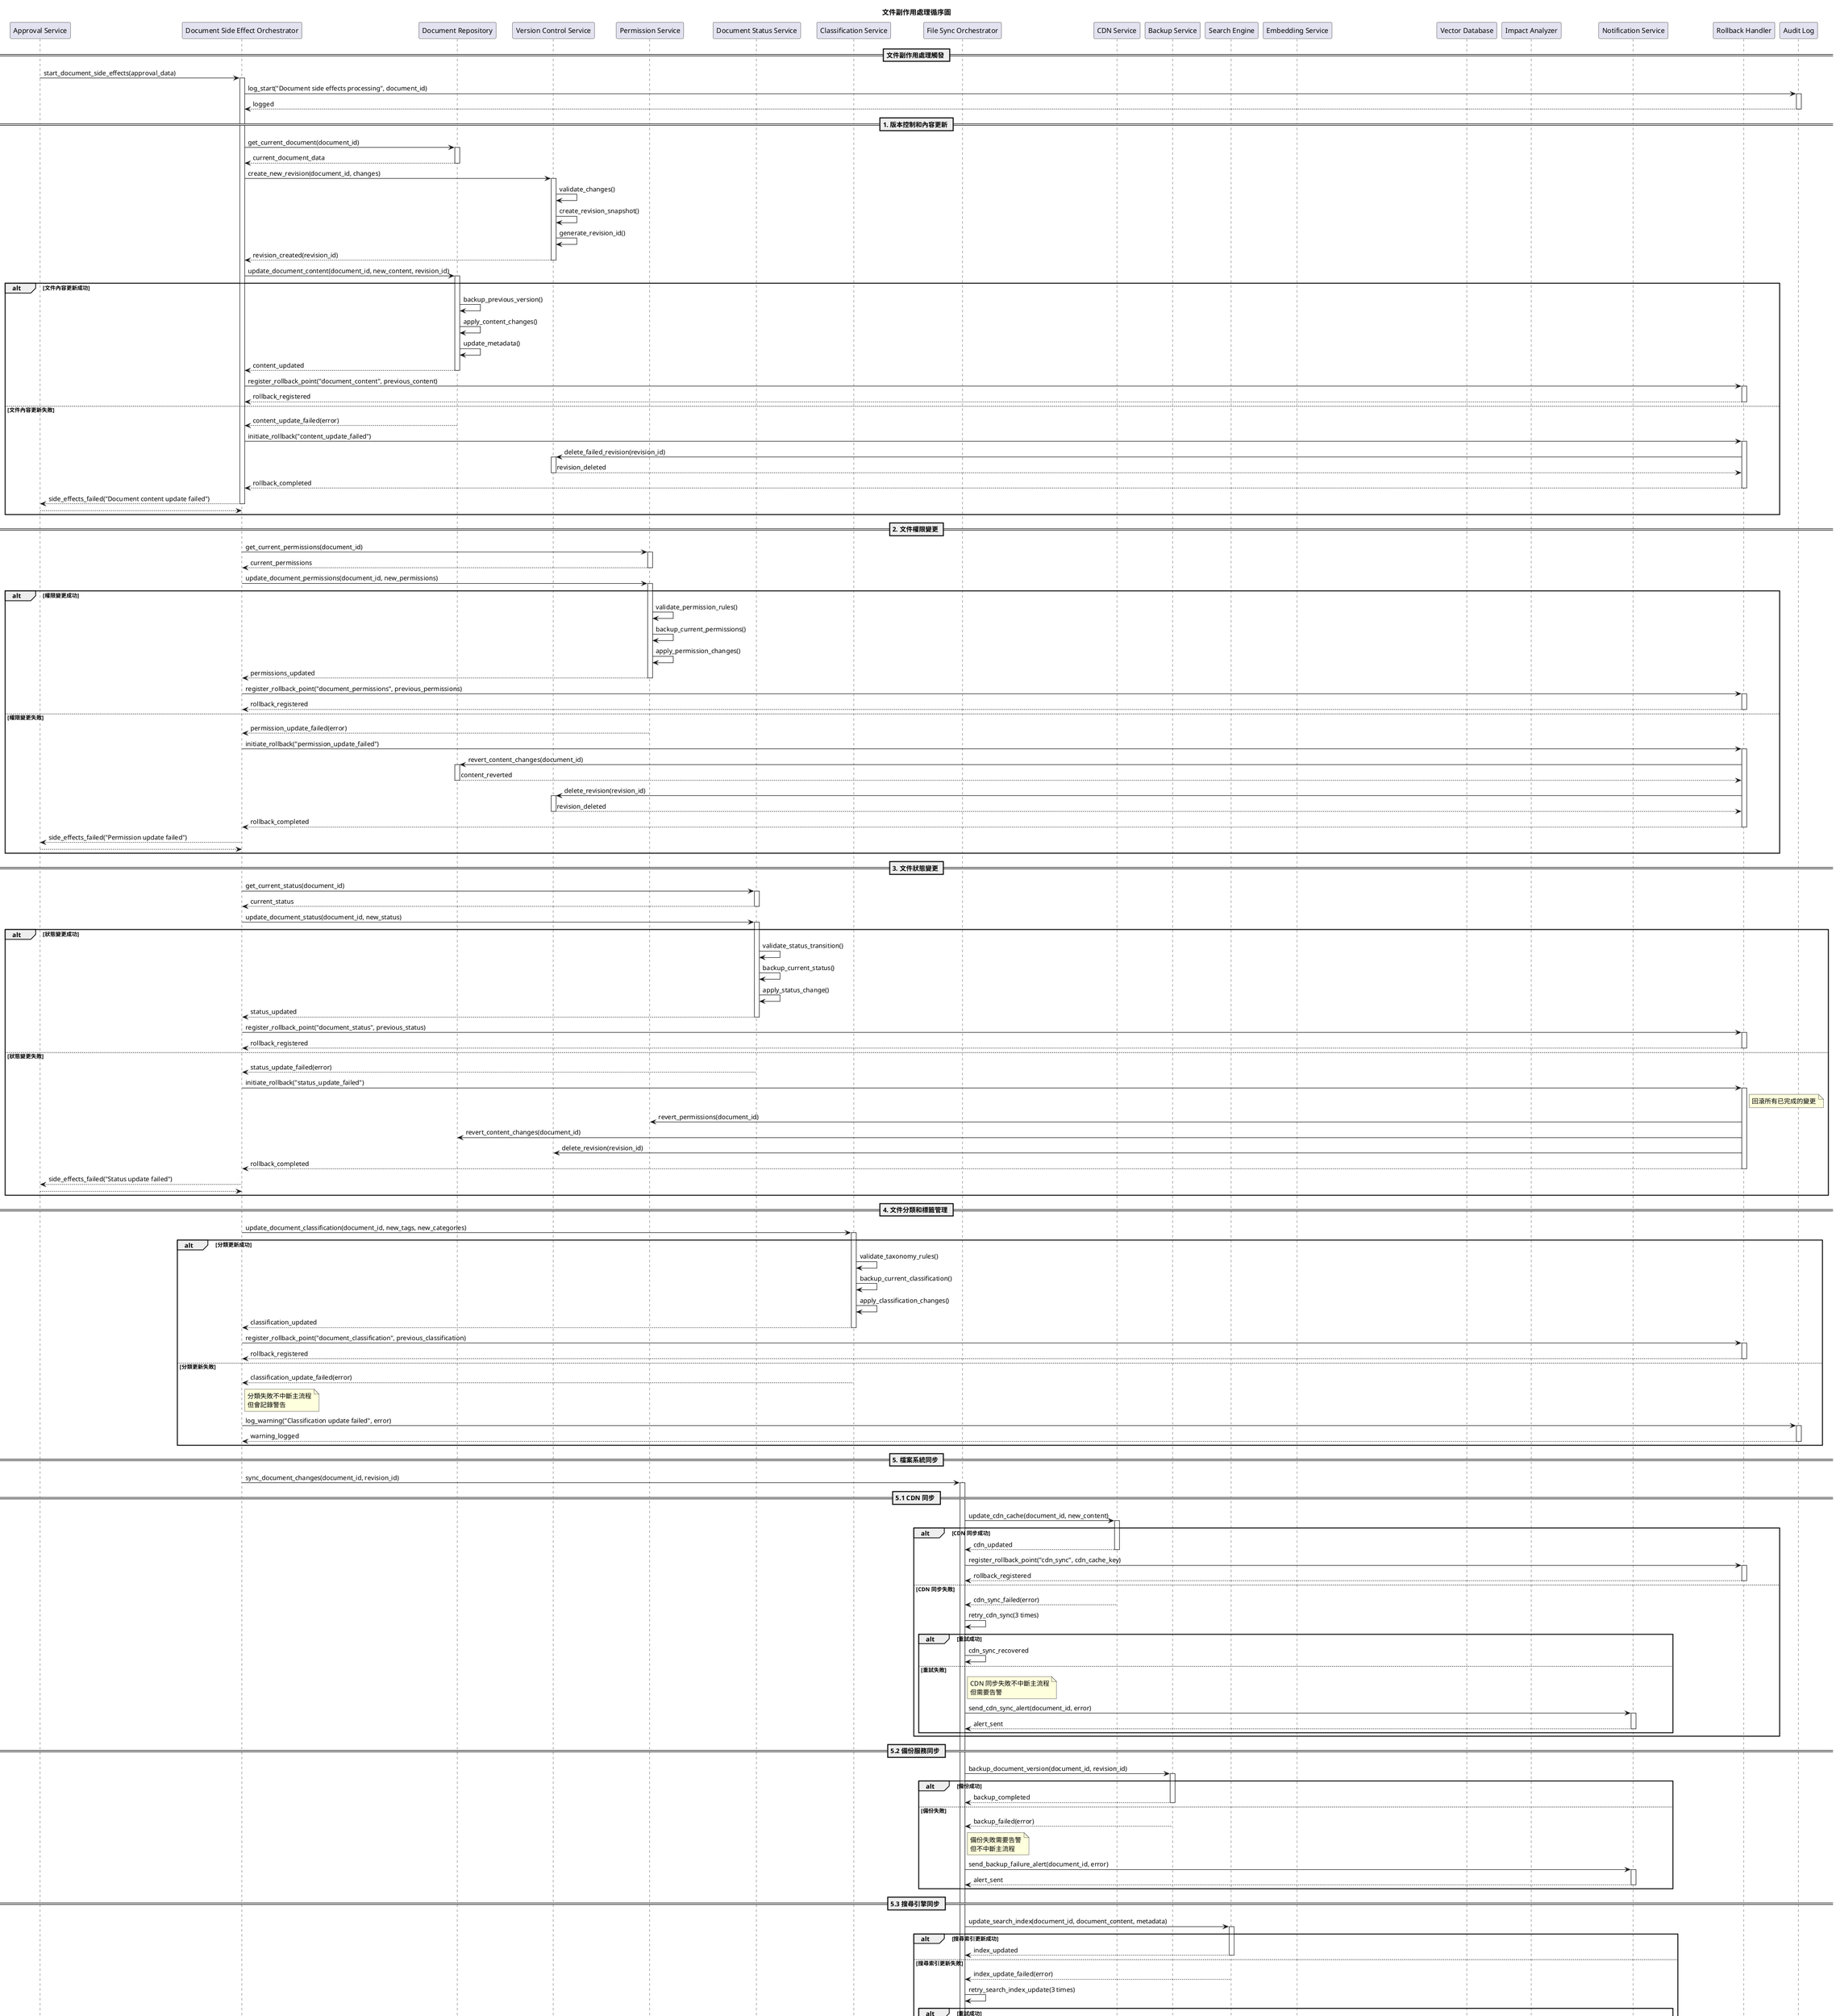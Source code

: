 @startuml 文件副作用處理
title 文件副作用處理循序圖

participant "Approval Service" as ApprovalSvc
participant "Document Side Effect Orchestrator" as Orchestrator
participant "Document Repository" as DocRepo
participant "Version Control Service" as VCS
participant "Permission Service" as PermSvc
participant "Document Status Service" as StatusSvc
participant "Classification Service" as ClassSvc
participant "File Sync Orchestrator" as SyncOrchestrator
participant "CDN Service" as CDN
participant "Backup Service" as BackupSvc
participant "Search Engine" as SearchEngine
participant "Embedding Service" as EmbeddingService
participant "Vector Database" as VectorDB
participant "Impact Analyzer" as ImpactAnalyzer
participant "Notification Service" as NotifySvc
participant "Rollback Handler" as RollbackHandler
participant "Audit Log" as AuditLog

== 文件副作用處理觸發 ==

ApprovalSvc -> Orchestrator : start_document_side_effects(approval_data)
activate Orchestrator

Orchestrator -> AuditLog : log_start("Document side effects processing", document_id)
activate AuditLog
AuditLog --> Orchestrator : logged
deactivate AuditLog

== 1. 版本控制和內容更新 ==

Orchestrator -> DocRepo : get_current_document(document_id)
activate DocRepo
DocRepo --> Orchestrator : current_document_data
deactivate DocRepo

Orchestrator -> VCS : create_new_revision(document_id, changes)
activate VCS
VCS -> VCS : validate_changes()
VCS -> VCS : create_revision_snapshot()
VCS -> VCS : generate_revision_id()
VCS --> Orchestrator : revision_created(revision_id)
deactivate VCS

Orchestrator -> DocRepo : update_document_content(document_id, new_content, revision_id)
activate DocRepo

alt 文件內容更新成功
    DocRepo -> DocRepo : backup_previous_version()
    DocRepo -> DocRepo : apply_content_changes()
    DocRepo -> DocRepo : update_metadata()
    DocRepo --> Orchestrator : content_updated
    deactivate DocRepo
    
    Orchestrator -> RollbackHandler : register_rollback_point("document_content", previous_content)
    activate RollbackHandler
    RollbackHandler --> Orchestrator : rollback_registered
    deactivate RollbackHandler
    
else 文件內容更新失敗
    DocRepo --> Orchestrator : content_update_failed(error)
    deactivate DocRepo
    
    Orchestrator -> RollbackHandler : initiate_rollback("content_update_failed")
    activate RollbackHandler
    RollbackHandler -> VCS : delete_failed_revision(revision_id)
    activate VCS
    VCS --> RollbackHandler : revision_deleted
    deactivate VCS
    RollbackHandler --> Orchestrator : rollback_completed
    deactivate RollbackHandler
    
    Orchestrator --> ApprovalSvc : side_effects_failed("Document content update failed")
    deactivate Orchestrator
    return
end

== 2. 文件權限變更 ==

Orchestrator -> PermSvc : get_current_permissions(document_id)
activate PermSvc
PermSvc --> Orchestrator : current_permissions
deactivate PermSvc

Orchestrator -> PermSvc : update_document_permissions(document_id, new_permissions)
activate PermSvc

alt 權限變更成功
    PermSvc -> PermSvc : validate_permission_rules()
    PermSvc -> PermSvc : backup_current_permissions()
    PermSvc -> PermSvc : apply_permission_changes()
    PermSvc --> Orchestrator : permissions_updated
    deactivate PermSvc
    
    Orchestrator -> RollbackHandler : register_rollback_point("document_permissions", previous_permissions)
    activate RollbackHandler
    RollbackHandler --> Orchestrator : rollback_registered
    deactivate RollbackHandler
    
else 權限變更失敗
    PermSvc --> Orchestrator : permission_update_failed(error)
    deactivate PermSvc
    
    Orchestrator -> RollbackHandler : initiate_rollback("permission_update_failed")
    activate RollbackHandler
    RollbackHandler -> DocRepo : revert_content_changes(document_id)
    activate DocRepo
    DocRepo --> RollbackHandler : content_reverted
    deactivate DocRepo
    RollbackHandler -> VCS : delete_revision(revision_id)
    activate VCS
    VCS --> RollbackHandler : revision_deleted
    deactivate VCS
    RollbackHandler --> Orchestrator : rollback_completed
    deactivate RollbackHandler
    
    Orchestrator --> ApprovalSvc : side_effects_failed("Permission update failed")
    deactivate Orchestrator
    return
end

== 3. 文件狀態變更 ==

Orchestrator -> StatusSvc : get_current_status(document_id)
activate StatusSvc
StatusSvc --> Orchestrator : current_status
deactivate StatusSvc

Orchestrator -> StatusSvc : update_document_status(document_id, new_status)
activate StatusSvc

alt 狀態變更成功
    StatusSvc -> StatusSvc : validate_status_transition()
    StatusSvc -> StatusSvc : backup_current_status()
    StatusSvc -> StatusSvc : apply_status_change()
    StatusSvc --> Orchestrator : status_updated
    deactivate StatusSvc
    
    Orchestrator -> RollbackHandler : register_rollback_point("document_status", previous_status)
    activate RollbackHandler
    RollbackHandler --> Orchestrator : rollback_registered
    deactivate RollbackHandler
    
else 狀態變更失敗
    StatusSvc --> Orchestrator : status_update_failed(error)
    deactivate StatusSvc
    
    Orchestrator -> RollbackHandler : initiate_rollback("status_update_failed")
    activate RollbackHandler
    note right of RollbackHandler : 回滾所有已完成的變更
    RollbackHandler -> PermSvc : revert_permissions(document_id)
    RollbackHandler -> DocRepo : revert_content_changes(document_id)
    RollbackHandler -> VCS : delete_revision(revision_id)
    RollbackHandler --> Orchestrator : rollback_completed
    deactivate RollbackHandler
    
    Orchestrator --> ApprovalSvc : side_effects_failed("Status update failed")
    deactivate Orchestrator
    return
end

== 4. 文件分類和標籤管理 ==

Orchestrator -> ClassSvc : update_document_classification(document_id, new_tags, new_categories)
activate ClassSvc

alt 分類更新成功
    ClassSvc -> ClassSvc : validate_taxonomy_rules()
    ClassSvc -> ClassSvc : backup_current_classification()
    ClassSvc -> ClassSvc : apply_classification_changes()
    ClassSvc --> Orchestrator : classification_updated
    deactivate ClassSvc
    
    Orchestrator -> RollbackHandler : register_rollback_point("document_classification", previous_classification)
    activate RollbackHandler
    RollbackHandler --> Orchestrator : rollback_registered
    deactivate RollbackHandler
    
else 分類更新失敗
    ClassSvc --> Orchestrator : classification_update_failed(error)
    deactivate ClassSvc
    
    note right of Orchestrator : 分類失敗不中斷主流程\n但會記錄警告
    
    Orchestrator -> AuditLog : log_warning("Classification update failed", error)
    activate AuditLog
    AuditLog --> Orchestrator : warning_logged
    deactivate AuditLog
end

== 5. 檔案系統同步 ==

Orchestrator -> SyncOrchestrator : sync_document_changes(document_id, revision_id)
activate SyncOrchestrator

== 5.1 CDN 同步 ==
SyncOrchestrator -> CDN : update_cdn_cache(document_id, new_content)
activate CDN

alt CDN 同步成功
    CDN --> SyncOrchestrator : cdn_updated
    deactivate CDN
    
    SyncOrchestrator -> RollbackHandler : register_rollback_point("cdn_sync", cdn_cache_key)
    activate RollbackHandler
    RollbackHandler --> SyncOrchestrator : rollback_registered
    deactivate RollbackHandler
    
else CDN 同步失敗
    CDN --> SyncOrchestrator : cdn_sync_failed(error)
    deactivate CDN
    
    SyncOrchestrator -> SyncOrchestrator : retry_cdn_sync(3 times)
    
    alt 重試成功
        SyncOrchestrator -> SyncOrchestrator : cdn_sync_recovered
    else 重試失敗
        note right of SyncOrchestrator : CDN 同步失敗不中斷主流程\n但需要告警
        SyncOrchestrator -> NotifySvc : send_cdn_sync_alert(document_id, error)
        activate NotifySvc
        NotifySvc --> SyncOrchestrator : alert_sent
        deactivate NotifySvc
    end
end

== 5.2 備份服務同步 ==
SyncOrchestrator -> BackupSvc : backup_document_version(document_id, revision_id)
activate BackupSvc

alt 備份成功
    BackupSvc --> SyncOrchestrator : backup_completed
    deactivate BackupSvc
else 備份失敗
    BackupSvc --> SyncOrchestrator : backup_failed(error)
    deactivate BackupSvc
    
    note right of SyncOrchestrator : 備份失敗需要告警\n但不中斷主流程
    SyncOrchestrator -> NotifySvc : send_backup_failure_alert(document_id, error)
    activate NotifySvc
    NotifySvc --> SyncOrchestrator : alert_sent
    deactivate NotifySvc
end

== 5.3 搜尋引擎同步 ==
SyncOrchestrator -> SearchEngine : update_search_index(document_id, document_content, metadata)
activate SearchEngine

alt 搜尋索引更新成功
    SearchEngine --> SyncOrchestrator : index_updated
    deactivate SearchEngine
else 搜尋索引更新失敗
    SearchEngine --> SyncOrchestrator : index_update_failed(error)
    deactivate SearchEngine
    
    SyncOrchestrator -> SyncOrchestrator : retry_search_index_update(3 times)
    
    alt 重試成功
        SyncOrchestrator -> SyncOrchestrator : search_index_recovered
    else 重試失敗
        SyncOrchestrator -> NotifySvc : send_search_index_alert(document_id, error)
        activate NotifySvc
        NotifySvc --> SyncOrchestrator : alert_sent
        deactivate NotifySvc
    end
end

SyncOrchestrator --> Orchestrator : sync_completed_with_warnings
deactivate SyncOrchestrator

== 6. Embedding 生成和向量化 ==

Orchestrator -> EmbeddingService : generate_document_embedding(document_id, document_content)
activate EmbeddingService

EmbeddingService -> EmbeddingService : extract_text_content()
EmbeddingService -> EmbeddingService : generate_vector_embedding()

alt Embedding 生成成功
    EmbeddingService -> VectorDB : store_embedding(document_id, embedding_vector)
    activate VectorDB
    VectorDB --> EmbeddingService : embedding_stored(vector_id)
    deactivate VectorDB
    
    EmbeddingService --> Orchestrator : embedding_generated(vector_id)
    deactivate EmbeddingService
    
    Orchestrator -> RollbackHandler : register_rollback_point("document_embedding", vector_id)
    activate RollbackHandler
    RollbackHandler --> Orchestrator : rollback_registered
    deactivate RollbackHandler
    
else Embedding 生成失敗
    EmbeddingService --> Orchestrator : embedding_generation_failed(error)
    deactivate EmbeddingService
    
    note right of Orchestrator : Embedding 失敗不中斷主流程\n但會影響搜尋品質
    
    Orchestrator -> NotifySvc : send_embedding_failure_alert(document_id, error)
    activate NotifySvc
    NotifySvc --> Orchestrator : alert_sent
    deactivate NotifySvc
end

== 7. 相關文件影響分析 ==

Orchestrator -> ImpactAnalyzer : analyze_document_impact(document_id, changes)
activate ImpactAnalyzer

ImpactAnalyzer -> ImpactAnalyzer : find_related_documents()
ImpactAnalyzer -> ImpactAnalyzer : analyze_dependency_chain()
ImpactAnalyzer -> ImpactAnalyzer : generate_impact_report()

ImpactAnalyzer --> Orchestrator : impact_analysis_completed(report)
deactivate ImpactAnalyzer

alt 發現需要同步更新的相關文件
    loop 對每個受影響的文件
        Orchestrator -> DocRepo : queue_related_document_update(related_document_id)
        activate DocRepo
        DocRepo --> Orchestrator : update_queued
        deactivate DocRepo
    end
end

== 完成處理和通知 ==

Orchestrator -> NotifySvc : send_document_update_notification(document_id, changes_summary, impact_report)
activate NotifySvc

NotifySvc -> NotifySvc : generate_notification_content()
NotifySvc -> NotifySvc : send_email_to_stakeholders()
NotifySvc -> NotifySvc : send_email_to_initiator()

NotifySvc --> Orchestrator : notifications_sent
deactivate NotifySvc

Orchestrator -> AuditLog : log_completion("Document side effects completed", document_id, revision_id)
activate AuditLog
AuditLog --> Orchestrator : completion_logged
deactivate AuditLog

Orchestrator -> RollbackHandler : clear_rollback_context()
activate RollbackHandler
RollbackHandler --> Orchestrator : context_cleared
deactivate RollbackHandler

Orchestrator --> ApprovalSvc : side_effects_completed_successfully(revision_id, impact_report)
deactivate Orchestrator

note over ApprovalSvc, AuditLog : 文件副作用處理確保了：\n1. 版本控制和內容一致性\n2. 權限和狀態同步\n3. 多重備份和分發\n4. 搜尋和發現能力\n5. 關聯文件影響追蹤\n6. 完整的回滾機制

@enduml